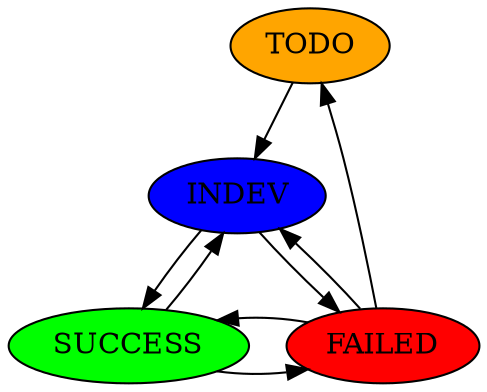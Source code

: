 digraph G
{
	TODO [style=filled, fillcolor=orange]
	INDEV [style=filled, fillcolor=blue]
	SUCCESS [style=filled, fillcolor=green]
	FAILED [style=filled, fillcolor=red]
	TODO -> INDEV
	INDEV -> SUCCESS
	INDEV -> FAILED
	SUCCESS -> FAILED
	FAILED -> SUCCESS
        FAILED -> INDEV
        SUCCESS -> INDEV
        FAILED -> TODO
	{ rank = same; SUCCESS; FAILED; }
}

